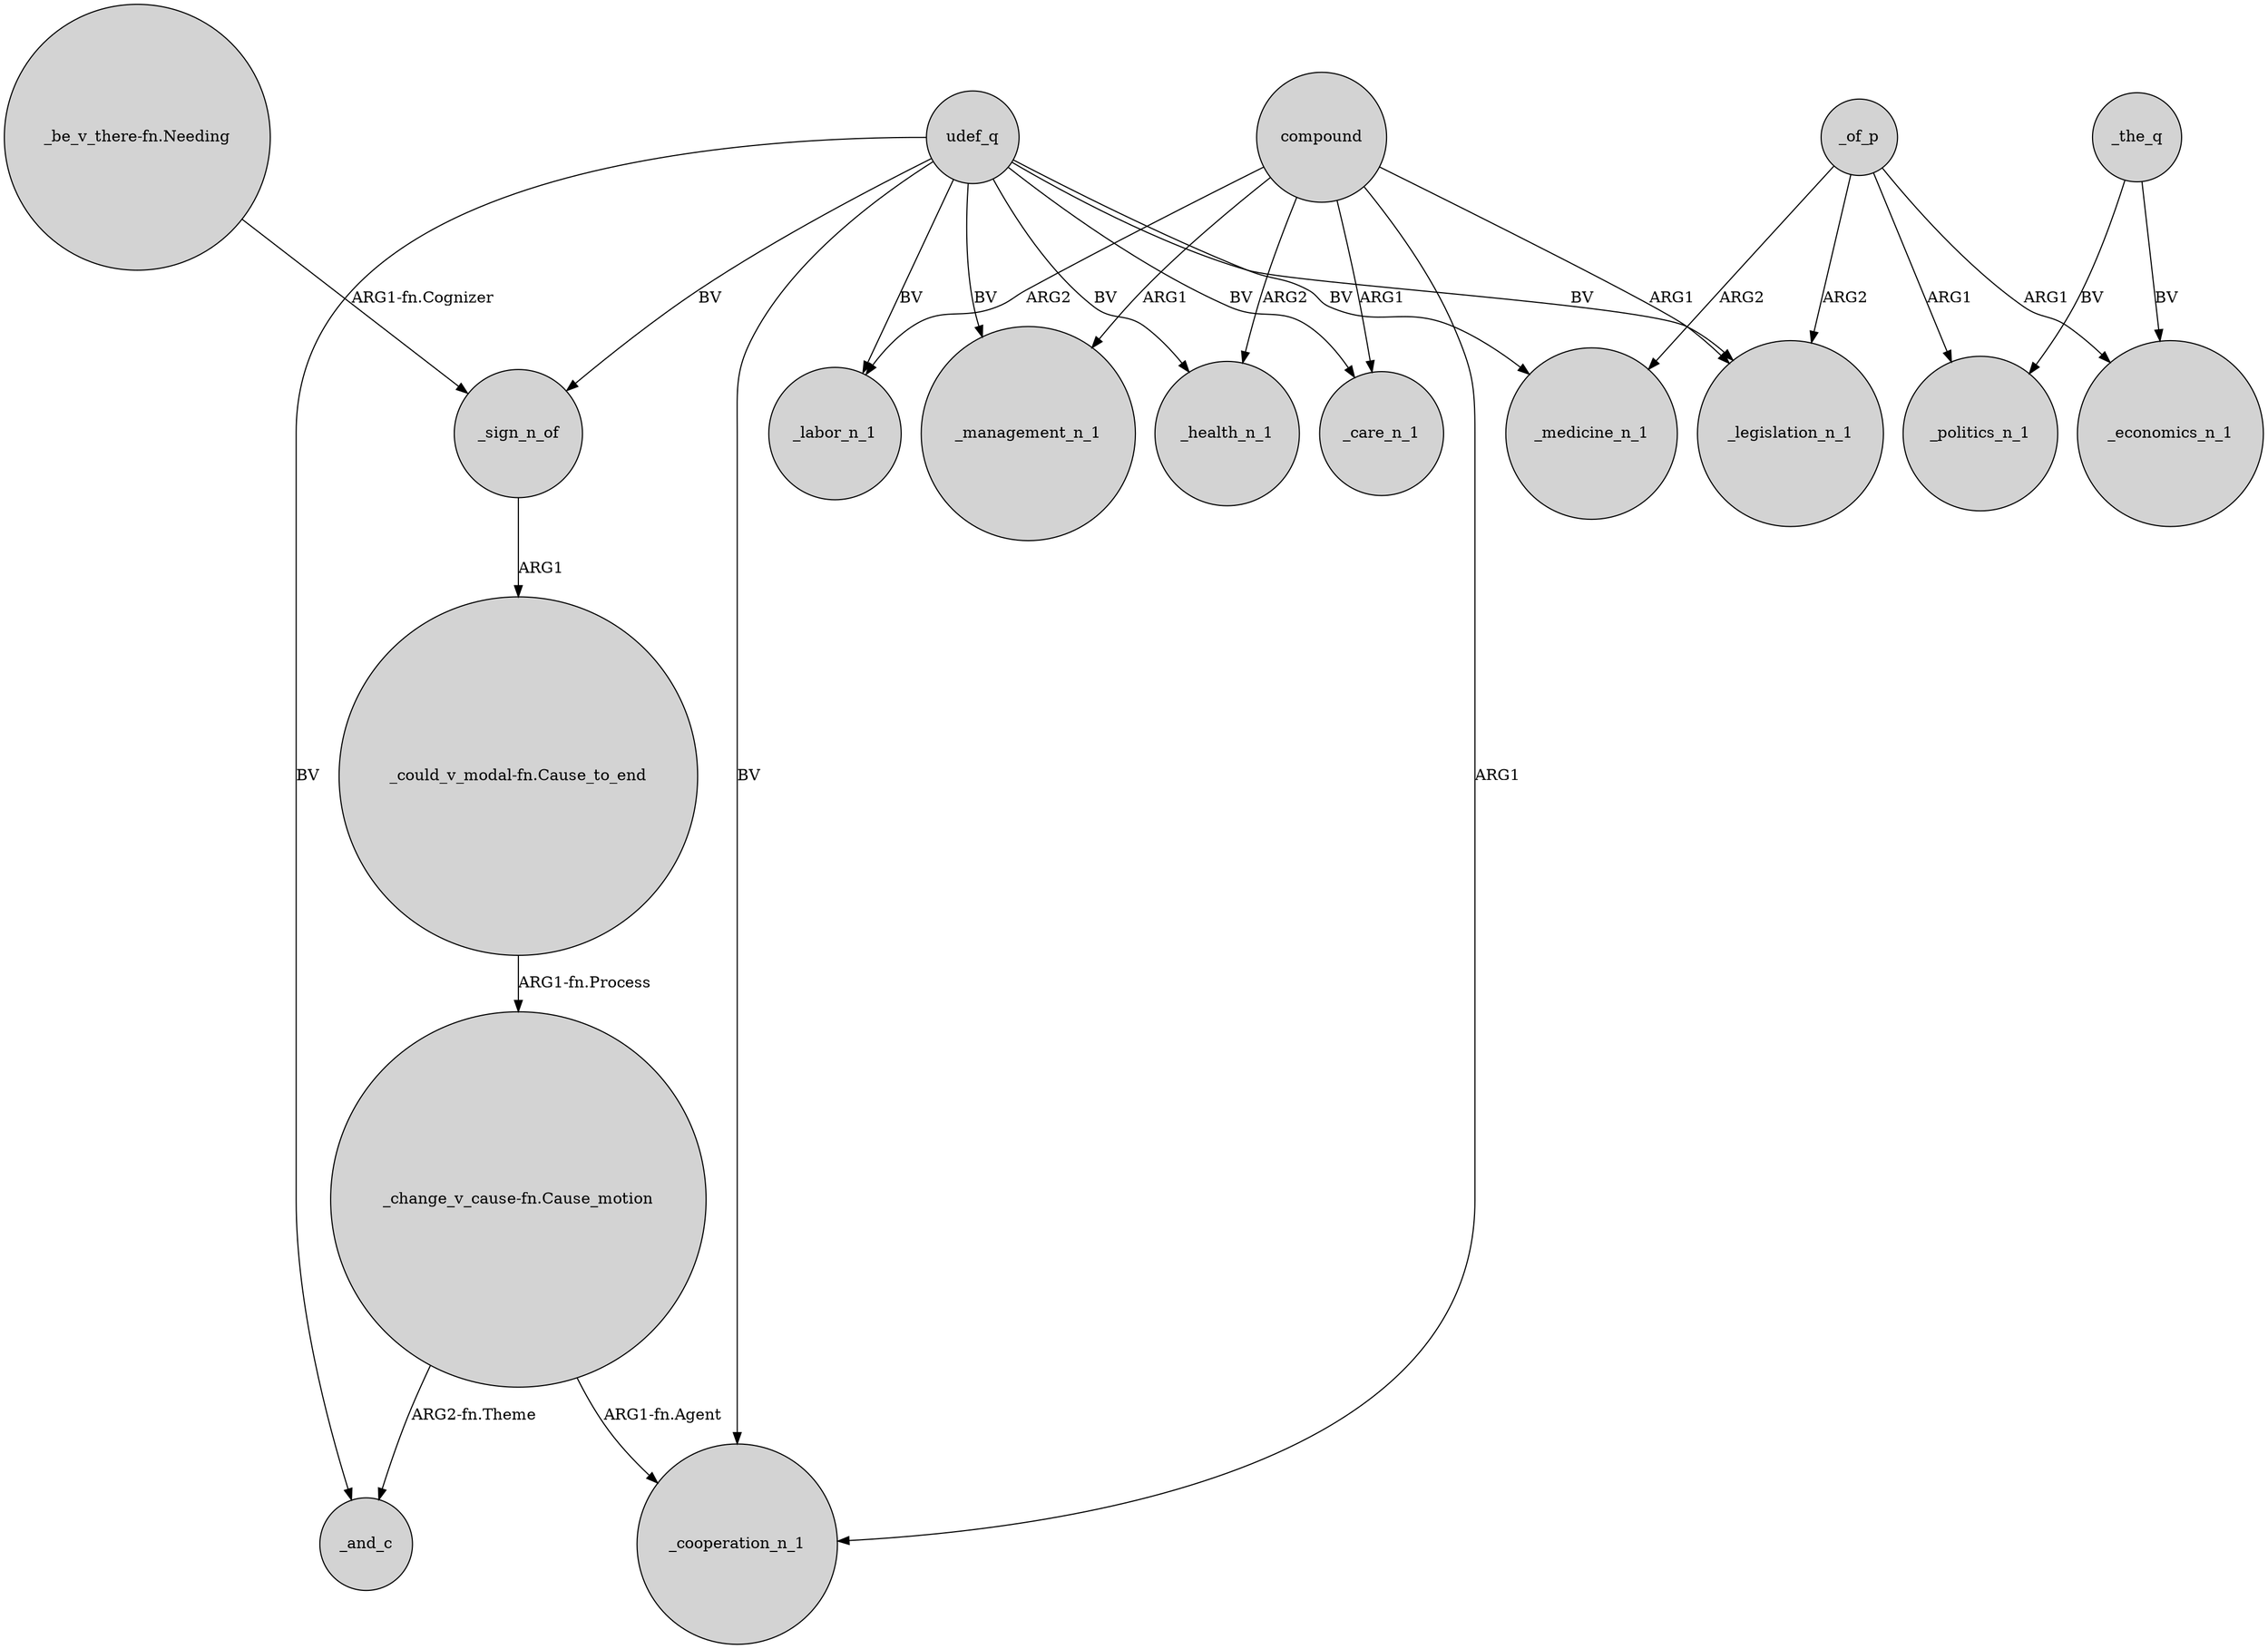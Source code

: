 digraph {
	node [shape=circle style=filled]
	udef_q -> _health_n_1 [label=BV]
	"_could_v_modal-fn.Cause_to_end" -> "_change_v_cause-fn.Cause_motion" [label="ARG1-fn.Process"]
	udef_q -> _sign_n_of [label=BV]
	compound -> _health_n_1 [label=ARG2]
	compound -> _cooperation_n_1 [label=ARG1]
	_sign_n_of -> "_could_v_modal-fn.Cause_to_end" [label=ARG1]
	udef_q -> _care_n_1 [label=BV]
	_of_p -> _politics_n_1 [label=ARG1]
	"_be_v_there-fn.Needing" -> _sign_n_of [label="ARG1-fn.Cognizer"]
	"_change_v_cause-fn.Cause_motion" -> _cooperation_n_1 [label="ARG1-fn.Agent"]
	udef_q -> _and_c [label=BV]
	"_change_v_cause-fn.Cause_motion" -> _and_c [label="ARG2-fn.Theme"]
	udef_q -> _management_n_1 [label=BV]
	_of_p -> _economics_n_1 [label=ARG1]
	_of_p -> _legislation_n_1 [label=ARG2]
	udef_q -> _legislation_n_1 [label=BV]
	_the_q -> _economics_n_1 [label=BV]
	compound -> _care_n_1 [label=ARG1]
	compound -> _management_n_1 [label=ARG1]
	_the_q -> _politics_n_1 [label=BV]
	compound -> _labor_n_1 [label=ARG2]
	udef_q -> _medicine_n_1 [label=BV]
	udef_q -> _labor_n_1 [label=BV]
	_of_p -> _medicine_n_1 [label=ARG2]
	compound -> _legislation_n_1 [label=ARG1]
	udef_q -> _cooperation_n_1 [label=BV]
}
